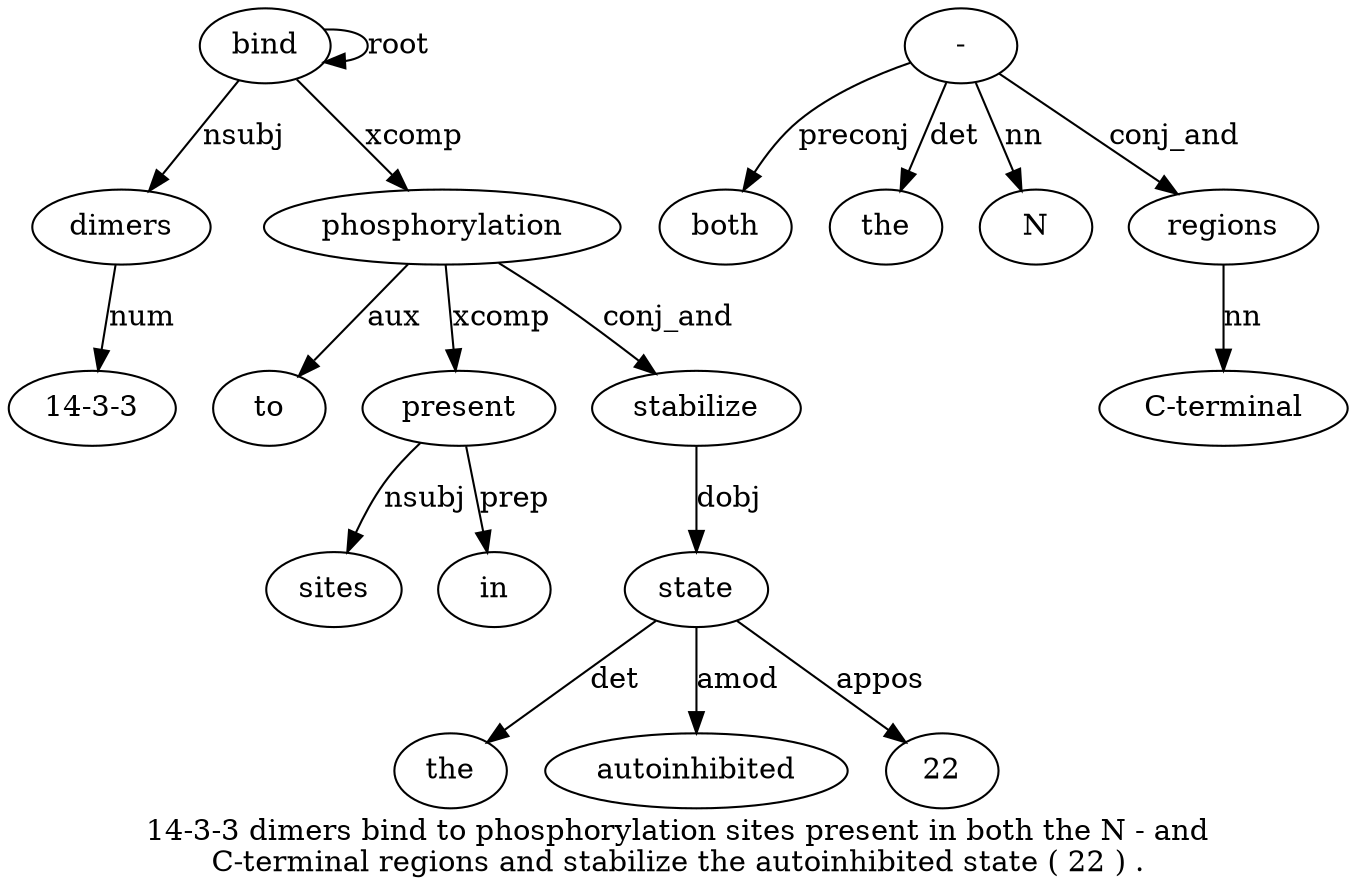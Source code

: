 digraph "14-3-3 dimers bind to phosphorylation sites present in both the N - and C-terminal regions and stabilize the autoinhibited state ( 22 ) ." {
label="14-3-3 dimers bind to phosphorylation sites present in both the N - and
C-terminal regions and stabilize the autoinhibited state ( 22 ) .";
dimers2 [style=filled, fillcolor=white, label=dimers];
"14-3-3" [style=filled, fillcolor=white, label="14-3-3"];
dimers2 -> "14-3-3"  [label=num];
bind3 [style=filled, fillcolor=white, label=bind];
bind3 -> dimers2  [label=nsubj];
bind3 -> bind3  [label=root];
phosphorylation5 [style=filled, fillcolor=white, label=phosphorylation];
to4 [style=filled, fillcolor=white, label=to];
phosphorylation5 -> to4  [label=aux];
bind3 -> phosphorylation5  [label=xcomp];
present7 [style=filled, fillcolor=white, label=present];
sites6 [style=filled, fillcolor=white, label=sites];
present7 -> sites6  [label=nsubj];
phosphorylation5 -> present7  [label=xcomp];
in8 [style=filled, fillcolor=white, label=in];
present7 -> in8  [label=prep];
"-12" [style=filled, fillcolor=white, label="-"];
both9 [style=filled, fillcolor=white, label=both];
"-12" -> both9  [label=preconj];
the10 [style=filled, fillcolor=white, label=the];
"-12" -> the10  [label=det];
N11 [style=filled, fillcolor=white, label=N];
"-12" -> N11  [label=nn];
regions15 [style=filled, fillcolor=white, label=regions];
"C-terminal14" [style=filled, fillcolor=white, label="C-terminal"];
regions15 -> "C-terminal14"  [label=nn];
"-12" -> regions15  [label=conj_and];
stabilize17 [style=filled, fillcolor=white, label=stabilize];
phosphorylation5 -> stabilize17  [label=conj_and];
state20 [style=filled, fillcolor=white, label=state];
the18 [style=filled, fillcolor=white, label=the];
state20 -> the18  [label=det];
autoinhibited19 [style=filled, fillcolor=white, label=autoinhibited];
state20 -> autoinhibited19  [label=amod];
stabilize17 -> state20  [label=dobj];
22 [style=filled, fillcolor=white, label=22];
state20 -> 22  [label=appos];
}
